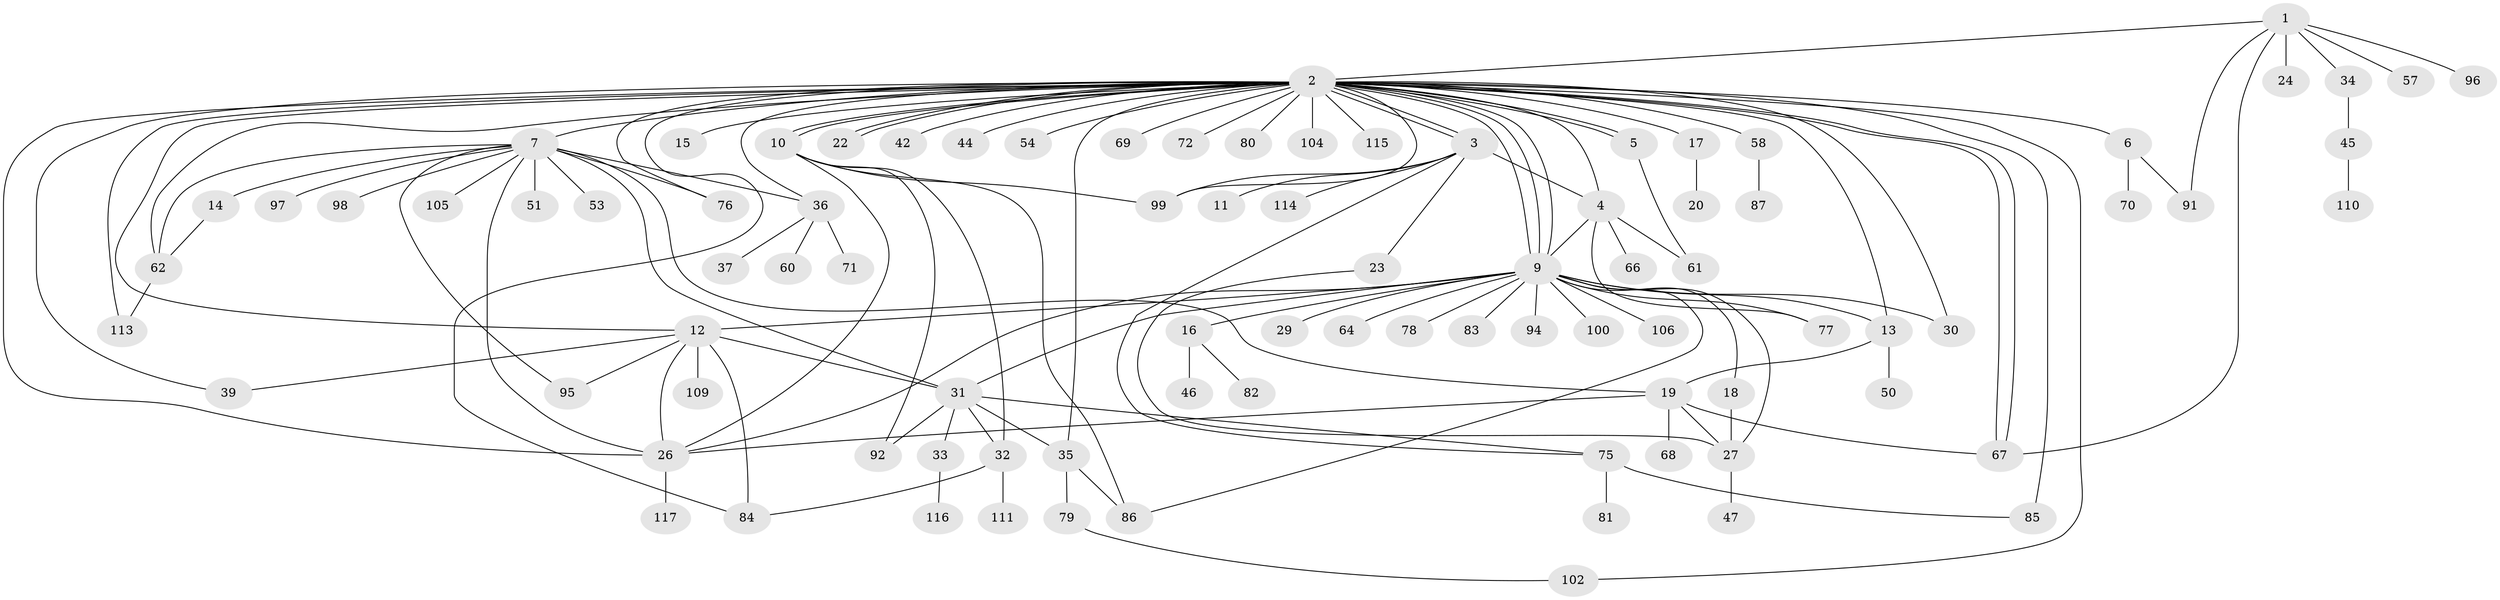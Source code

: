 // original degree distribution, {7: 0.03389830508474576, 47: 0.00847457627118644, 8: 0.01694915254237288, 4: 0.05084745762711865, 2: 0.2796610169491525, 5: 0.0423728813559322, 14: 0.00847457627118644, 17: 0.00847457627118644, 1: 0.423728813559322, 9: 0.025423728813559324, 3: 0.1016949152542373}
// Generated by graph-tools (version 1.1) at 2025/41/03/06/25 10:41:50]
// undirected, 90 vertices, 136 edges
graph export_dot {
graph [start="1"]
  node [color=gray90,style=filled];
  1 [super="+40"];
  2 [super="+41"];
  3 [super="+90"];
  4 [super="+65"];
  5 [super="+43"];
  6 [super="+21"];
  7 [super="+8"];
  9 [super="+25"];
  10 [super="+38"];
  11;
  12 [super="+108"];
  13 [super="+55"];
  14;
  15;
  16 [super="+28"];
  17;
  18;
  19 [super="+48"];
  20;
  22;
  23;
  24;
  26 [super="+89"];
  27 [super="+52"];
  29;
  30;
  31 [super="+49"];
  32 [super="+101"];
  33;
  34;
  35 [super="+56"];
  36 [super="+59"];
  37;
  39;
  42;
  44;
  45 [super="+112"];
  46;
  47;
  50 [super="+93"];
  51;
  53 [super="+63"];
  54;
  57;
  58;
  60;
  61;
  62 [super="+74"];
  64;
  66;
  67 [super="+73"];
  68;
  69;
  70;
  71;
  72;
  75;
  76;
  77;
  78;
  79;
  80;
  81 [super="+88"];
  82;
  83;
  84;
  85 [super="+107"];
  86;
  87;
  91 [super="+118"];
  92;
  94 [super="+103"];
  95;
  96;
  97;
  98;
  99;
  100;
  102;
  104;
  105;
  106;
  109;
  110;
  111;
  113;
  114;
  115;
  116;
  117;
  1 -- 2;
  1 -- 24;
  1 -- 34;
  1 -- 57;
  1 -- 91;
  1 -- 96;
  1 -- 67;
  2 -- 3;
  2 -- 3;
  2 -- 4;
  2 -- 5;
  2 -- 5;
  2 -- 6;
  2 -- 7 [weight=2];
  2 -- 9 [weight=2];
  2 -- 9;
  2 -- 9;
  2 -- 10;
  2 -- 10;
  2 -- 13;
  2 -- 15;
  2 -- 17;
  2 -- 22;
  2 -- 22;
  2 -- 26;
  2 -- 30;
  2 -- 35 [weight=2];
  2 -- 39;
  2 -- 42;
  2 -- 44;
  2 -- 54;
  2 -- 58;
  2 -- 67;
  2 -- 67;
  2 -- 72;
  2 -- 76;
  2 -- 80;
  2 -- 84;
  2 -- 85 [weight=2];
  2 -- 99;
  2 -- 104;
  2 -- 113;
  2 -- 115 [weight=2];
  2 -- 69;
  2 -- 102;
  2 -- 12;
  2 -- 36;
  2 -- 62;
  3 -- 4;
  3 -- 11;
  3 -- 23;
  3 -- 75;
  3 -- 114;
  3 -- 99;
  4 -- 9;
  4 -- 61;
  4 -- 66;
  4 -- 77;
  5 -- 61;
  6 -- 70;
  6 -- 91;
  7 -- 26;
  7 -- 76;
  7 -- 105;
  7 -- 97;
  7 -- 98;
  7 -- 36;
  7 -- 14;
  7 -- 51;
  7 -- 19;
  7 -- 53;
  7 -- 31;
  7 -- 62;
  7 -- 95;
  9 -- 12;
  9 -- 13;
  9 -- 16;
  9 -- 18;
  9 -- 29;
  9 -- 77;
  9 -- 78;
  9 -- 83;
  9 -- 94;
  9 -- 100;
  9 -- 106;
  9 -- 64;
  9 -- 86;
  9 -- 26;
  9 -- 27;
  9 -- 30;
  9 -- 31;
  10 -- 32;
  10 -- 99;
  10 -- 26;
  10 -- 92;
  10 -- 86;
  12 -- 26;
  12 -- 31;
  12 -- 39;
  12 -- 84;
  12 -- 95;
  12 -- 109 [weight=2];
  13 -- 19;
  13 -- 50;
  14 -- 62;
  16 -- 82;
  16 -- 46;
  17 -- 20;
  18 -- 27;
  19 -- 26;
  19 -- 27;
  19 -- 67;
  19 -- 68;
  23 -- 27;
  26 -- 117;
  27 -- 47;
  31 -- 32;
  31 -- 33;
  31 -- 75;
  31 -- 92;
  31 -- 35;
  32 -- 84;
  32 -- 111;
  33 -- 116;
  34 -- 45;
  35 -- 79;
  35 -- 86;
  36 -- 37;
  36 -- 60;
  36 -- 71;
  45 -- 110;
  58 -- 87;
  62 -- 113;
  75 -- 81;
  75 -- 85;
  79 -- 102;
}

